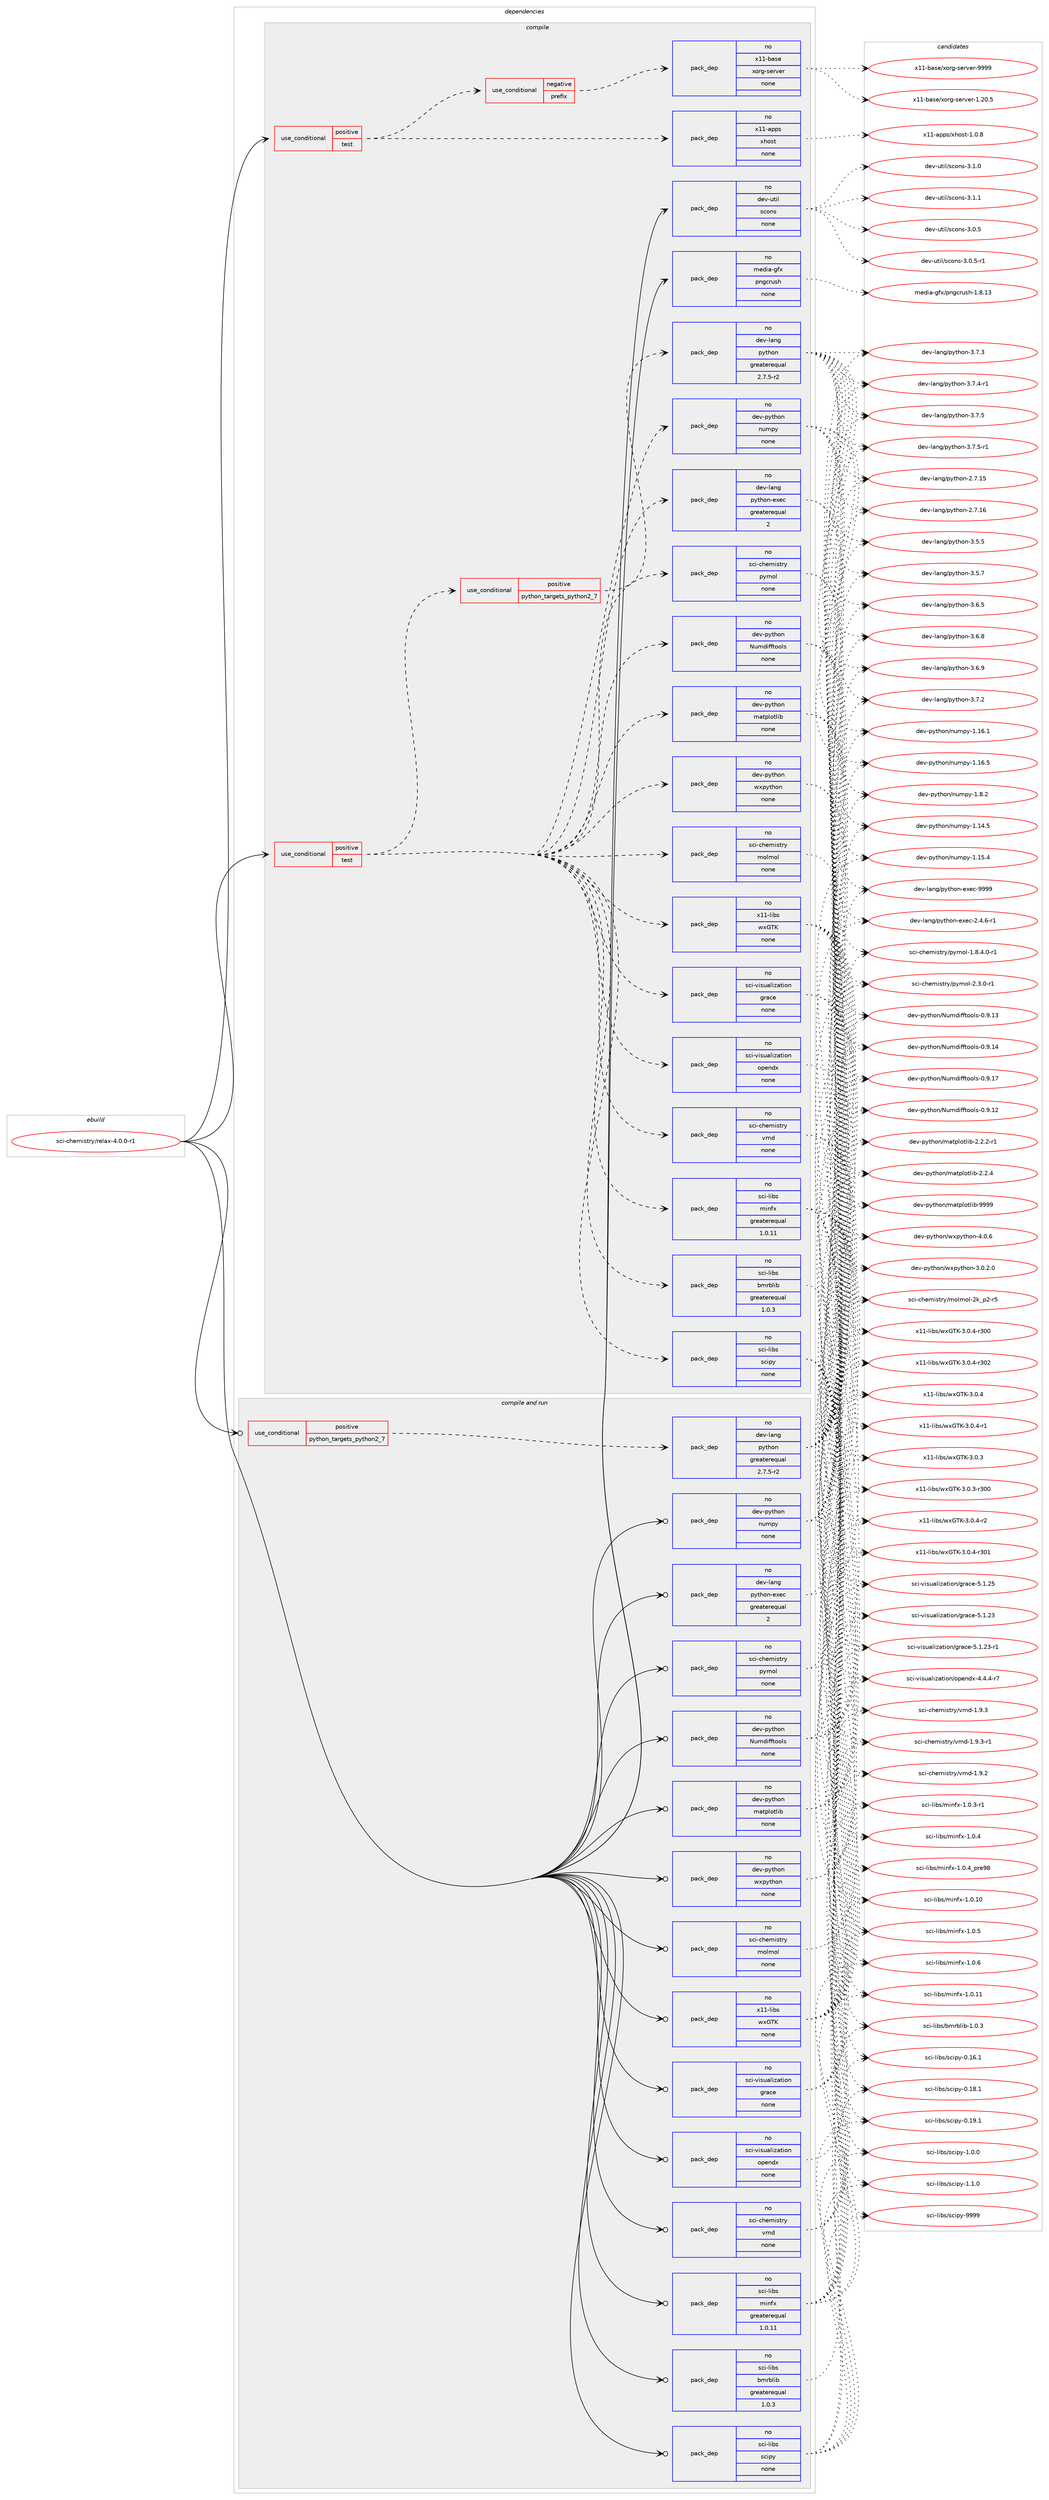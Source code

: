 digraph prolog {

# *************
# Graph options
# *************

newrank=true;
concentrate=true;
compound=true;
graph [rankdir=LR,fontname=Helvetica,fontsize=10,ranksep=1.5];#, ranksep=2.5, nodesep=0.2];
edge  [arrowhead=vee];
node  [fontname=Helvetica,fontsize=10];

# **********
# The ebuild
# **********

subgraph cluster_leftcol {
color=gray;
rank=same;
label=<<i>ebuild</i>>;
id [label="sci-chemistry/relax-4.0.0-r1", color=red, width=4, href="../sci-chemistry/relax-4.0.0-r1.svg"];
}

# ****************
# The dependencies
# ****************

subgraph cluster_midcol {
color=gray;
label=<<i>dependencies</i>>;
subgraph cluster_compile {
fillcolor="#eeeeee";
style=filled;
label=<<i>compile</i>>;
subgraph cond207064 {
dependency852153 [label=<<TABLE BORDER="0" CELLBORDER="1" CELLSPACING="0" CELLPADDING="4"><TR><TD ROWSPAN="3" CELLPADDING="10">use_conditional</TD></TR><TR><TD>positive</TD></TR><TR><TD>test</TD></TR></TABLE>>, shape=none, color=red];
subgraph cond207065 {
dependency852154 [label=<<TABLE BORDER="0" CELLBORDER="1" CELLSPACING="0" CELLPADDING="4"><TR><TD ROWSPAN="3" CELLPADDING="10">use_conditional</TD></TR><TR><TD>negative</TD></TR><TR><TD>prefix</TD></TR></TABLE>>, shape=none, color=red];
subgraph pack630045 {
dependency852155 [label=<<TABLE BORDER="0" CELLBORDER="1" CELLSPACING="0" CELLPADDING="4" WIDTH="220"><TR><TD ROWSPAN="6" CELLPADDING="30">pack_dep</TD></TR><TR><TD WIDTH="110">no</TD></TR><TR><TD>x11-base</TD></TR><TR><TD>xorg-server</TD></TR><TR><TD>none</TD></TR><TR><TD></TD></TR></TABLE>>, shape=none, color=blue];
}
dependency852154:e -> dependency852155:w [weight=20,style="dashed",arrowhead="vee"];
}
dependency852153:e -> dependency852154:w [weight=20,style="dashed",arrowhead="vee"];
subgraph pack630046 {
dependency852156 [label=<<TABLE BORDER="0" CELLBORDER="1" CELLSPACING="0" CELLPADDING="4" WIDTH="220"><TR><TD ROWSPAN="6" CELLPADDING="30">pack_dep</TD></TR><TR><TD WIDTH="110">no</TD></TR><TR><TD>x11-apps</TD></TR><TR><TD>xhost</TD></TR><TR><TD>none</TD></TR><TR><TD></TD></TR></TABLE>>, shape=none, color=blue];
}
dependency852153:e -> dependency852156:w [weight=20,style="dashed",arrowhead="vee"];
}
id:e -> dependency852153:w [weight=20,style="solid",arrowhead="vee"];
subgraph cond207066 {
dependency852157 [label=<<TABLE BORDER="0" CELLBORDER="1" CELLSPACING="0" CELLPADDING="4"><TR><TD ROWSPAN="3" CELLPADDING="10">use_conditional</TD></TR><TR><TD>positive</TD></TR><TR><TD>test</TD></TR></TABLE>>, shape=none, color=red];
subgraph cond207067 {
dependency852158 [label=<<TABLE BORDER="0" CELLBORDER="1" CELLSPACING="0" CELLPADDING="4"><TR><TD ROWSPAN="3" CELLPADDING="10">use_conditional</TD></TR><TR><TD>positive</TD></TR><TR><TD>python_targets_python2_7</TD></TR></TABLE>>, shape=none, color=red];
subgraph pack630047 {
dependency852159 [label=<<TABLE BORDER="0" CELLBORDER="1" CELLSPACING="0" CELLPADDING="4" WIDTH="220"><TR><TD ROWSPAN="6" CELLPADDING="30">pack_dep</TD></TR><TR><TD WIDTH="110">no</TD></TR><TR><TD>dev-lang</TD></TR><TR><TD>python</TD></TR><TR><TD>greaterequal</TD></TR><TR><TD>2.7.5-r2</TD></TR></TABLE>>, shape=none, color=blue];
}
dependency852158:e -> dependency852159:w [weight=20,style="dashed",arrowhead="vee"];
}
dependency852157:e -> dependency852158:w [weight=20,style="dashed",arrowhead="vee"];
subgraph pack630048 {
dependency852160 [label=<<TABLE BORDER="0" CELLBORDER="1" CELLSPACING="0" CELLPADDING="4" WIDTH="220"><TR><TD ROWSPAN="6" CELLPADDING="30">pack_dep</TD></TR><TR><TD WIDTH="110">no</TD></TR><TR><TD>dev-lang</TD></TR><TR><TD>python-exec</TD></TR><TR><TD>greaterequal</TD></TR><TR><TD>2</TD></TR></TABLE>>, shape=none, color=blue];
}
dependency852157:e -> dependency852160:w [weight=20,style="dashed",arrowhead="vee"];
subgraph pack630049 {
dependency852161 [label=<<TABLE BORDER="0" CELLBORDER="1" CELLSPACING="0" CELLPADDING="4" WIDTH="220"><TR><TD ROWSPAN="6" CELLPADDING="30">pack_dep</TD></TR><TR><TD WIDTH="110">no</TD></TR><TR><TD>dev-python</TD></TR><TR><TD>Numdifftools</TD></TR><TR><TD>none</TD></TR><TR><TD></TD></TR></TABLE>>, shape=none, color=blue];
}
dependency852157:e -> dependency852161:w [weight=20,style="dashed",arrowhead="vee"];
subgraph pack630050 {
dependency852162 [label=<<TABLE BORDER="0" CELLBORDER="1" CELLSPACING="0" CELLPADDING="4" WIDTH="220"><TR><TD ROWSPAN="6" CELLPADDING="30">pack_dep</TD></TR><TR><TD WIDTH="110">no</TD></TR><TR><TD>dev-python</TD></TR><TR><TD>matplotlib</TD></TR><TR><TD>none</TD></TR><TR><TD></TD></TR></TABLE>>, shape=none, color=blue];
}
dependency852157:e -> dependency852162:w [weight=20,style="dashed",arrowhead="vee"];
subgraph pack630051 {
dependency852163 [label=<<TABLE BORDER="0" CELLBORDER="1" CELLSPACING="0" CELLPADDING="4" WIDTH="220"><TR><TD ROWSPAN="6" CELLPADDING="30">pack_dep</TD></TR><TR><TD WIDTH="110">no</TD></TR><TR><TD>dev-python</TD></TR><TR><TD>numpy</TD></TR><TR><TD>none</TD></TR><TR><TD></TD></TR></TABLE>>, shape=none, color=blue];
}
dependency852157:e -> dependency852163:w [weight=20,style="dashed",arrowhead="vee"];
subgraph pack630052 {
dependency852164 [label=<<TABLE BORDER="0" CELLBORDER="1" CELLSPACING="0" CELLPADDING="4" WIDTH="220"><TR><TD ROWSPAN="6" CELLPADDING="30">pack_dep</TD></TR><TR><TD WIDTH="110">no</TD></TR><TR><TD>dev-python</TD></TR><TR><TD>wxpython</TD></TR><TR><TD>none</TD></TR><TR><TD></TD></TR></TABLE>>, shape=none, color=blue];
}
dependency852157:e -> dependency852164:w [weight=20,style="dashed",arrowhead="vee"];
subgraph pack630053 {
dependency852165 [label=<<TABLE BORDER="0" CELLBORDER="1" CELLSPACING="0" CELLPADDING="4" WIDTH="220"><TR><TD ROWSPAN="6" CELLPADDING="30">pack_dep</TD></TR><TR><TD WIDTH="110">no</TD></TR><TR><TD>sci-chemistry</TD></TR><TR><TD>molmol</TD></TR><TR><TD>none</TD></TR><TR><TD></TD></TR></TABLE>>, shape=none, color=blue];
}
dependency852157:e -> dependency852165:w [weight=20,style="dashed",arrowhead="vee"];
subgraph pack630054 {
dependency852166 [label=<<TABLE BORDER="0" CELLBORDER="1" CELLSPACING="0" CELLPADDING="4" WIDTH="220"><TR><TD ROWSPAN="6" CELLPADDING="30">pack_dep</TD></TR><TR><TD WIDTH="110">no</TD></TR><TR><TD>sci-chemistry</TD></TR><TR><TD>pymol</TD></TR><TR><TD>none</TD></TR><TR><TD></TD></TR></TABLE>>, shape=none, color=blue];
}
dependency852157:e -> dependency852166:w [weight=20,style="dashed",arrowhead="vee"];
subgraph pack630055 {
dependency852167 [label=<<TABLE BORDER="0" CELLBORDER="1" CELLSPACING="0" CELLPADDING="4" WIDTH="220"><TR><TD ROWSPAN="6" CELLPADDING="30">pack_dep</TD></TR><TR><TD WIDTH="110">no</TD></TR><TR><TD>sci-chemistry</TD></TR><TR><TD>vmd</TD></TR><TR><TD>none</TD></TR><TR><TD></TD></TR></TABLE>>, shape=none, color=blue];
}
dependency852157:e -> dependency852167:w [weight=20,style="dashed",arrowhead="vee"];
subgraph pack630056 {
dependency852168 [label=<<TABLE BORDER="0" CELLBORDER="1" CELLSPACING="0" CELLPADDING="4" WIDTH="220"><TR><TD ROWSPAN="6" CELLPADDING="30">pack_dep</TD></TR><TR><TD WIDTH="110">no</TD></TR><TR><TD>sci-libs</TD></TR><TR><TD>bmrblib</TD></TR><TR><TD>greaterequal</TD></TR><TR><TD>1.0.3</TD></TR></TABLE>>, shape=none, color=blue];
}
dependency852157:e -> dependency852168:w [weight=20,style="dashed",arrowhead="vee"];
subgraph pack630057 {
dependency852169 [label=<<TABLE BORDER="0" CELLBORDER="1" CELLSPACING="0" CELLPADDING="4" WIDTH="220"><TR><TD ROWSPAN="6" CELLPADDING="30">pack_dep</TD></TR><TR><TD WIDTH="110">no</TD></TR><TR><TD>sci-libs</TD></TR><TR><TD>minfx</TD></TR><TR><TD>greaterequal</TD></TR><TR><TD>1.0.11</TD></TR></TABLE>>, shape=none, color=blue];
}
dependency852157:e -> dependency852169:w [weight=20,style="dashed",arrowhead="vee"];
subgraph pack630058 {
dependency852170 [label=<<TABLE BORDER="0" CELLBORDER="1" CELLSPACING="0" CELLPADDING="4" WIDTH="220"><TR><TD ROWSPAN="6" CELLPADDING="30">pack_dep</TD></TR><TR><TD WIDTH="110">no</TD></TR><TR><TD>sci-libs</TD></TR><TR><TD>scipy</TD></TR><TR><TD>none</TD></TR><TR><TD></TD></TR></TABLE>>, shape=none, color=blue];
}
dependency852157:e -> dependency852170:w [weight=20,style="dashed",arrowhead="vee"];
subgraph pack630059 {
dependency852171 [label=<<TABLE BORDER="0" CELLBORDER="1" CELLSPACING="0" CELLPADDING="4" WIDTH="220"><TR><TD ROWSPAN="6" CELLPADDING="30">pack_dep</TD></TR><TR><TD WIDTH="110">no</TD></TR><TR><TD>sci-visualization</TD></TR><TR><TD>grace</TD></TR><TR><TD>none</TD></TR><TR><TD></TD></TR></TABLE>>, shape=none, color=blue];
}
dependency852157:e -> dependency852171:w [weight=20,style="dashed",arrowhead="vee"];
subgraph pack630060 {
dependency852172 [label=<<TABLE BORDER="0" CELLBORDER="1" CELLSPACING="0" CELLPADDING="4" WIDTH="220"><TR><TD ROWSPAN="6" CELLPADDING="30">pack_dep</TD></TR><TR><TD WIDTH="110">no</TD></TR><TR><TD>sci-visualization</TD></TR><TR><TD>opendx</TD></TR><TR><TD>none</TD></TR><TR><TD></TD></TR></TABLE>>, shape=none, color=blue];
}
dependency852157:e -> dependency852172:w [weight=20,style="dashed",arrowhead="vee"];
subgraph pack630061 {
dependency852173 [label=<<TABLE BORDER="0" CELLBORDER="1" CELLSPACING="0" CELLPADDING="4" WIDTH="220"><TR><TD ROWSPAN="6" CELLPADDING="30">pack_dep</TD></TR><TR><TD WIDTH="110">no</TD></TR><TR><TD>x11-libs</TD></TR><TR><TD>wxGTK</TD></TR><TR><TD>none</TD></TR><TR><TD></TD></TR></TABLE>>, shape=none, color=blue];
}
dependency852157:e -> dependency852173:w [weight=20,style="dashed",arrowhead="vee"];
}
id:e -> dependency852157:w [weight=20,style="solid",arrowhead="vee"];
subgraph pack630062 {
dependency852174 [label=<<TABLE BORDER="0" CELLBORDER="1" CELLSPACING="0" CELLPADDING="4" WIDTH="220"><TR><TD ROWSPAN="6" CELLPADDING="30">pack_dep</TD></TR><TR><TD WIDTH="110">no</TD></TR><TR><TD>dev-util</TD></TR><TR><TD>scons</TD></TR><TR><TD>none</TD></TR><TR><TD></TD></TR></TABLE>>, shape=none, color=blue];
}
id:e -> dependency852174:w [weight=20,style="solid",arrowhead="vee"];
subgraph pack630063 {
dependency852175 [label=<<TABLE BORDER="0" CELLBORDER="1" CELLSPACING="0" CELLPADDING="4" WIDTH="220"><TR><TD ROWSPAN="6" CELLPADDING="30">pack_dep</TD></TR><TR><TD WIDTH="110">no</TD></TR><TR><TD>media-gfx</TD></TR><TR><TD>pngcrush</TD></TR><TR><TD>none</TD></TR><TR><TD></TD></TR></TABLE>>, shape=none, color=blue];
}
id:e -> dependency852175:w [weight=20,style="solid",arrowhead="vee"];
}
subgraph cluster_compileandrun {
fillcolor="#eeeeee";
style=filled;
label=<<i>compile and run</i>>;
subgraph cond207068 {
dependency852176 [label=<<TABLE BORDER="0" CELLBORDER="1" CELLSPACING="0" CELLPADDING="4"><TR><TD ROWSPAN="3" CELLPADDING="10">use_conditional</TD></TR><TR><TD>positive</TD></TR><TR><TD>python_targets_python2_7</TD></TR></TABLE>>, shape=none, color=red];
subgraph pack630064 {
dependency852177 [label=<<TABLE BORDER="0" CELLBORDER="1" CELLSPACING="0" CELLPADDING="4" WIDTH="220"><TR><TD ROWSPAN="6" CELLPADDING="30">pack_dep</TD></TR><TR><TD WIDTH="110">no</TD></TR><TR><TD>dev-lang</TD></TR><TR><TD>python</TD></TR><TR><TD>greaterequal</TD></TR><TR><TD>2.7.5-r2</TD></TR></TABLE>>, shape=none, color=blue];
}
dependency852176:e -> dependency852177:w [weight=20,style="dashed",arrowhead="vee"];
}
id:e -> dependency852176:w [weight=20,style="solid",arrowhead="odotvee"];
subgraph pack630065 {
dependency852178 [label=<<TABLE BORDER="0" CELLBORDER="1" CELLSPACING="0" CELLPADDING="4" WIDTH="220"><TR><TD ROWSPAN="6" CELLPADDING="30">pack_dep</TD></TR><TR><TD WIDTH="110">no</TD></TR><TR><TD>dev-lang</TD></TR><TR><TD>python-exec</TD></TR><TR><TD>greaterequal</TD></TR><TR><TD>2</TD></TR></TABLE>>, shape=none, color=blue];
}
id:e -> dependency852178:w [weight=20,style="solid",arrowhead="odotvee"];
subgraph pack630066 {
dependency852179 [label=<<TABLE BORDER="0" CELLBORDER="1" CELLSPACING="0" CELLPADDING="4" WIDTH="220"><TR><TD ROWSPAN="6" CELLPADDING="30">pack_dep</TD></TR><TR><TD WIDTH="110">no</TD></TR><TR><TD>dev-python</TD></TR><TR><TD>Numdifftools</TD></TR><TR><TD>none</TD></TR><TR><TD></TD></TR></TABLE>>, shape=none, color=blue];
}
id:e -> dependency852179:w [weight=20,style="solid",arrowhead="odotvee"];
subgraph pack630067 {
dependency852180 [label=<<TABLE BORDER="0" CELLBORDER="1" CELLSPACING="0" CELLPADDING="4" WIDTH="220"><TR><TD ROWSPAN="6" CELLPADDING="30">pack_dep</TD></TR><TR><TD WIDTH="110">no</TD></TR><TR><TD>dev-python</TD></TR><TR><TD>matplotlib</TD></TR><TR><TD>none</TD></TR><TR><TD></TD></TR></TABLE>>, shape=none, color=blue];
}
id:e -> dependency852180:w [weight=20,style="solid",arrowhead="odotvee"];
subgraph pack630068 {
dependency852181 [label=<<TABLE BORDER="0" CELLBORDER="1" CELLSPACING="0" CELLPADDING="4" WIDTH="220"><TR><TD ROWSPAN="6" CELLPADDING="30">pack_dep</TD></TR><TR><TD WIDTH="110">no</TD></TR><TR><TD>dev-python</TD></TR><TR><TD>numpy</TD></TR><TR><TD>none</TD></TR><TR><TD></TD></TR></TABLE>>, shape=none, color=blue];
}
id:e -> dependency852181:w [weight=20,style="solid",arrowhead="odotvee"];
subgraph pack630069 {
dependency852182 [label=<<TABLE BORDER="0" CELLBORDER="1" CELLSPACING="0" CELLPADDING="4" WIDTH="220"><TR><TD ROWSPAN="6" CELLPADDING="30">pack_dep</TD></TR><TR><TD WIDTH="110">no</TD></TR><TR><TD>dev-python</TD></TR><TR><TD>wxpython</TD></TR><TR><TD>none</TD></TR><TR><TD></TD></TR></TABLE>>, shape=none, color=blue];
}
id:e -> dependency852182:w [weight=20,style="solid",arrowhead="odotvee"];
subgraph pack630070 {
dependency852183 [label=<<TABLE BORDER="0" CELLBORDER="1" CELLSPACING="0" CELLPADDING="4" WIDTH="220"><TR><TD ROWSPAN="6" CELLPADDING="30">pack_dep</TD></TR><TR><TD WIDTH="110">no</TD></TR><TR><TD>sci-chemistry</TD></TR><TR><TD>molmol</TD></TR><TR><TD>none</TD></TR><TR><TD></TD></TR></TABLE>>, shape=none, color=blue];
}
id:e -> dependency852183:w [weight=20,style="solid",arrowhead="odotvee"];
subgraph pack630071 {
dependency852184 [label=<<TABLE BORDER="0" CELLBORDER="1" CELLSPACING="0" CELLPADDING="4" WIDTH="220"><TR><TD ROWSPAN="6" CELLPADDING="30">pack_dep</TD></TR><TR><TD WIDTH="110">no</TD></TR><TR><TD>sci-chemistry</TD></TR><TR><TD>pymol</TD></TR><TR><TD>none</TD></TR><TR><TD></TD></TR></TABLE>>, shape=none, color=blue];
}
id:e -> dependency852184:w [weight=20,style="solid",arrowhead="odotvee"];
subgraph pack630072 {
dependency852185 [label=<<TABLE BORDER="0" CELLBORDER="1" CELLSPACING="0" CELLPADDING="4" WIDTH="220"><TR><TD ROWSPAN="6" CELLPADDING="30">pack_dep</TD></TR><TR><TD WIDTH="110">no</TD></TR><TR><TD>sci-chemistry</TD></TR><TR><TD>vmd</TD></TR><TR><TD>none</TD></TR><TR><TD></TD></TR></TABLE>>, shape=none, color=blue];
}
id:e -> dependency852185:w [weight=20,style="solid",arrowhead="odotvee"];
subgraph pack630073 {
dependency852186 [label=<<TABLE BORDER="0" CELLBORDER="1" CELLSPACING="0" CELLPADDING="4" WIDTH="220"><TR><TD ROWSPAN="6" CELLPADDING="30">pack_dep</TD></TR><TR><TD WIDTH="110">no</TD></TR><TR><TD>sci-libs</TD></TR><TR><TD>bmrblib</TD></TR><TR><TD>greaterequal</TD></TR><TR><TD>1.0.3</TD></TR></TABLE>>, shape=none, color=blue];
}
id:e -> dependency852186:w [weight=20,style="solid",arrowhead="odotvee"];
subgraph pack630074 {
dependency852187 [label=<<TABLE BORDER="0" CELLBORDER="1" CELLSPACING="0" CELLPADDING="4" WIDTH="220"><TR><TD ROWSPAN="6" CELLPADDING="30">pack_dep</TD></TR><TR><TD WIDTH="110">no</TD></TR><TR><TD>sci-libs</TD></TR><TR><TD>minfx</TD></TR><TR><TD>greaterequal</TD></TR><TR><TD>1.0.11</TD></TR></TABLE>>, shape=none, color=blue];
}
id:e -> dependency852187:w [weight=20,style="solid",arrowhead="odotvee"];
subgraph pack630075 {
dependency852188 [label=<<TABLE BORDER="0" CELLBORDER="1" CELLSPACING="0" CELLPADDING="4" WIDTH="220"><TR><TD ROWSPAN="6" CELLPADDING="30">pack_dep</TD></TR><TR><TD WIDTH="110">no</TD></TR><TR><TD>sci-libs</TD></TR><TR><TD>scipy</TD></TR><TR><TD>none</TD></TR><TR><TD></TD></TR></TABLE>>, shape=none, color=blue];
}
id:e -> dependency852188:w [weight=20,style="solid",arrowhead="odotvee"];
subgraph pack630076 {
dependency852189 [label=<<TABLE BORDER="0" CELLBORDER="1" CELLSPACING="0" CELLPADDING="4" WIDTH="220"><TR><TD ROWSPAN="6" CELLPADDING="30">pack_dep</TD></TR><TR><TD WIDTH="110">no</TD></TR><TR><TD>sci-visualization</TD></TR><TR><TD>grace</TD></TR><TR><TD>none</TD></TR><TR><TD></TD></TR></TABLE>>, shape=none, color=blue];
}
id:e -> dependency852189:w [weight=20,style="solid",arrowhead="odotvee"];
subgraph pack630077 {
dependency852190 [label=<<TABLE BORDER="0" CELLBORDER="1" CELLSPACING="0" CELLPADDING="4" WIDTH="220"><TR><TD ROWSPAN="6" CELLPADDING="30">pack_dep</TD></TR><TR><TD WIDTH="110">no</TD></TR><TR><TD>sci-visualization</TD></TR><TR><TD>opendx</TD></TR><TR><TD>none</TD></TR><TR><TD></TD></TR></TABLE>>, shape=none, color=blue];
}
id:e -> dependency852190:w [weight=20,style="solid",arrowhead="odotvee"];
subgraph pack630078 {
dependency852191 [label=<<TABLE BORDER="0" CELLBORDER="1" CELLSPACING="0" CELLPADDING="4" WIDTH="220"><TR><TD ROWSPAN="6" CELLPADDING="30">pack_dep</TD></TR><TR><TD WIDTH="110">no</TD></TR><TR><TD>x11-libs</TD></TR><TR><TD>wxGTK</TD></TR><TR><TD>none</TD></TR><TR><TD></TD></TR></TABLE>>, shape=none, color=blue];
}
id:e -> dependency852191:w [weight=20,style="solid",arrowhead="odotvee"];
}
subgraph cluster_run {
fillcolor="#eeeeee";
style=filled;
label=<<i>run</i>>;
}
}

# **************
# The candidates
# **************

subgraph cluster_choices {
rank=same;
color=gray;
label=<<i>candidates</i>>;

subgraph choice630045 {
color=black;
nodesep=1;
choice1204949459897115101471201111141034511510111411810111445494650484653 [label="x11-base/xorg-server-1.20.5", color=red, width=4,href="../x11-base/xorg-server-1.20.5.svg"];
choice120494945989711510147120111114103451151011141181011144557575757 [label="x11-base/xorg-server-9999", color=red, width=4,href="../x11-base/xorg-server-9999.svg"];
dependency852155:e -> choice1204949459897115101471201111141034511510111411810111445494650484653:w [style=dotted,weight="100"];
dependency852155:e -> choice120494945989711510147120111114103451151011141181011144557575757:w [style=dotted,weight="100"];
}
subgraph choice630046 {
color=black;
nodesep=1;
choice1204949459711211211547120104111115116454946484656 [label="x11-apps/xhost-1.0.8", color=red, width=4,href="../x11-apps/xhost-1.0.8.svg"];
dependency852156:e -> choice1204949459711211211547120104111115116454946484656:w [style=dotted,weight="100"];
}
subgraph choice630047 {
color=black;
nodesep=1;
choice10010111845108971101034711212111610411111045504655464953 [label="dev-lang/python-2.7.15", color=red, width=4,href="../dev-lang/python-2.7.15.svg"];
choice10010111845108971101034711212111610411111045504655464954 [label="dev-lang/python-2.7.16", color=red, width=4,href="../dev-lang/python-2.7.16.svg"];
choice100101118451089711010347112121116104111110455146534653 [label="dev-lang/python-3.5.5", color=red, width=4,href="../dev-lang/python-3.5.5.svg"];
choice100101118451089711010347112121116104111110455146534655 [label="dev-lang/python-3.5.7", color=red, width=4,href="../dev-lang/python-3.5.7.svg"];
choice100101118451089711010347112121116104111110455146544653 [label="dev-lang/python-3.6.5", color=red, width=4,href="../dev-lang/python-3.6.5.svg"];
choice100101118451089711010347112121116104111110455146544656 [label="dev-lang/python-3.6.8", color=red, width=4,href="../dev-lang/python-3.6.8.svg"];
choice100101118451089711010347112121116104111110455146544657 [label="dev-lang/python-3.6.9", color=red, width=4,href="../dev-lang/python-3.6.9.svg"];
choice100101118451089711010347112121116104111110455146554650 [label="dev-lang/python-3.7.2", color=red, width=4,href="../dev-lang/python-3.7.2.svg"];
choice100101118451089711010347112121116104111110455146554651 [label="dev-lang/python-3.7.3", color=red, width=4,href="../dev-lang/python-3.7.3.svg"];
choice1001011184510897110103471121211161041111104551465546524511449 [label="dev-lang/python-3.7.4-r1", color=red, width=4,href="../dev-lang/python-3.7.4-r1.svg"];
choice100101118451089711010347112121116104111110455146554653 [label="dev-lang/python-3.7.5", color=red, width=4,href="../dev-lang/python-3.7.5.svg"];
choice1001011184510897110103471121211161041111104551465546534511449 [label="dev-lang/python-3.7.5-r1", color=red, width=4,href="../dev-lang/python-3.7.5-r1.svg"];
dependency852159:e -> choice10010111845108971101034711212111610411111045504655464953:w [style=dotted,weight="100"];
dependency852159:e -> choice10010111845108971101034711212111610411111045504655464954:w [style=dotted,weight="100"];
dependency852159:e -> choice100101118451089711010347112121116104111110455146534653:w [style=dotted,weight="100"];
dependency852159:e -> choice100101118451089711010347112121116104111110455146534655:w [style=dotted,weight="100"];
dependency852159:e -> choice100101118451089711010347112121116104111110455146544653:w [style=dotted,weight="100"];
dependency852159:e -> choice100101118451089711010347112121116104111110455146544656:w [style=dotted,weight="100"];
dependency852159:e -> choice100101118451089711010347112121116104111110455146544657:w [style=dotted,weight="100"];
dependency852159:e -> choice100101118451089711010347112121116104111110455146554650:w [style=dotted,weight="100"];
dependency852159:e -> choice100101118451089711010347112121116104111110455146554651:w [style=dotted,weight="100"];
dependency852159:e -> choice1001011184510897110103471121211161041111104551465546524511449:w [style=dotted,weight="100"];
dependency852159:e -> choice100101118451089711010347112121116104111110455146554653:w [style=dotted,weight="100"];
dependency852159:e -> choice1001011184510897110103471121211161041111104551465546534511449:w [style=dotted,weight="100"];
}
subgraph choice630048 {
color=black;
nodesep=1;
choice10010111845108971101034711212111610411111045101120101994550465246544511449 [label="dev-lang/python-exec-2.4.6-r1", color=red, width=4,href="../dev-lang/python-exec-2.4.6-r1.svg"];
choice10010111845108971101034711212111610411111045101120101994557575757 [label="dev-lang/python-exec-9999", color=red, width=4,href="../dev-lang/python-exec-9999.svg"];
dependency852160:e -> choice10010111845108971101034711212111610411111045101120101994550465246544511449:w [style=dotted,weight="100"];
dependency852160:e -> choice10010111845108971101034711212111610411111045101120101994557575757:w [style=dotted,weight="100"];
}
subgraph choice630049 {
color=black;
nodesep=1;
choice10010111845112121116104111110477811710910010510210211611111110811545484657464950 [label="dev-python/Numdifftools-0.9.12", color=red, width=4,href="../dev-python/Numdifftools-0.9.12.svg"];
choice10010111845112121116104111110477811710910010510210211611111110811545484657464951 [label="dev-python/Numdifftools-0.9.13", color=red, width=4,href="../dev-python/Numdifftools-0.9.13.svg"];
choice10010111845112121116104111110477811710910010510210211611111110811545484657464952 [label="dev-python/Numdifftools-0.9.14", color=red, width=4,href="../dev-python/Numdifftools-0.9.14.svg"];
choice10010111845112121116104111110477811710910010510210211611111110811545484657464955 [label="dev-python/Numdifftools-0.9.17", color=red, width=4,href="../dev-python/Numdifftools-0.9.17.svg"];
dependency852161:e -> choice10010111845112121116104111110477811710910010510210211611111110811545484657464950:w [style=dotted,weight="100"];
dependency852161:e -> choice10010111845112121116104111110477811710910010510210211611111110811545484657464951:w [style=dotted,weight="100"];
dependency852161:e -> choice10010111845112121116104111110477811710910010510210211611111110811545484657464952:w [style=dotted,weight="100"];
dependency852161:e -> choice10010111845112121116104111110477811710910010510210211611111110811545484657464955:w [style=dotted,weight="100"];
}
subgraph choice630050 {
color=black;
nodesep=1;
choice100101118451121211161041111104710997116112108111116108105984550465046504511449 [label="dev-python/matplotlib-2.2.2-r1", color=red, width=4,href="../dev-python/matplotlib-2.2.2-r1.svg"];
choice10010111845112121116104111110471099711611210811111610810598455046504652 [label="dev-python/matplotlib-2.2.4", color=red, width=4,href="../dev-python/matplotlib-2.2.4.svg"];
choice100101118451121211161041111104710997116112108111116108105984557575757 [label="dev-python/matplotlib-9999", color=red, width=4,href="../dev-python/matplotlib-9999.svg"];
dependency852162:e -> choice100101118451121211161041111104710997116112108111116108105984550465046504511449:w [style=dotted,weight="100"];
dependency852162:e -> choice10010111845112121116104111110471099711611210811111610810598455046504652:w [style=dotted,weight="100"];
dependency852162:e -> choice100101118451121211161041111104710997116112108111116108105984557575757:w [style=dotted,weight="100"];
}
subgraph choice630051 {
color=black;
nodesep=1;
choice100101118451121211161041111104711011710911212145494649524653 [label="dev-python/numpy-1.14.5", color=red, width=4,href="../dev-python/numpy-1.14.5.svg"];
choice100101118451121211161041111104711011710911212145494649534652 [label="dev-python/numpy-1.15.4", color=red, width=4,href="../dev-python/numpy-1.15.4.svg"];
choice100101118451121211161041111104711011710911212145494649544649 [label="dev-python/numpy-1.16.1", color=red, width=4,href="../dev-python/numpy-1.16.1.svg"];
choice100101118451121211161041111104711011710911212145494649544653 [label="dev-python/numpy-1.16.5", color=red, width=4,href="../dev-python/numpy-1.16.5.svg"];
choice1001011184511212111610411111047110117109112121454946564650 [label="dev-python/numpy-1.8.2", color=red, width=4,href="../dev-python/numpy-1.8.2.svg"];
dependency852163:e -> choice100101118451121211161041111104711011710911212145494649524653:w [style=dotted,weight="100"];
dependency852163:e -> choice100101118451121211161041111104711011710911212145494649534652:w [style=dotted,weight="100"];
dependency852163:e -> choice100101118451121211161041111104711011710911212145494649544649:w [style=dotted,weight="100"];
dependency852163:e -> choice100101118451121211161041111104711011710911212145494649544653:w [style=dotted,weight="100"];
dependency852163:e -> choice1001011184511212111610411111047110117109112121454946564650:w [style=dotted,weight="100"];
}
subgraph choice630052 {
color=black;
nodesep=1;
choice10010111845112121116104111110471191201121211161041111104551464846504648 [label="dev-python/wxpython-3.0.2.0", color=red, width=4,href="../dev-python/wxpython-3.0.2.0.svg"];
choice1001011184511212111610411111047119120112121116104111110455246484654 [label="dev-python/wxpython-4.0.6", color=red, width=4,href="../dev-python/wxpython-4.0.6.svg"];
dependency852164:e -> choice10010111845112121116104111110471191201121211161041111104551464846504648:w [style=dotted,weight="100"];
dependency852164:e -> choice1001011184511212111610411111047119120112121116104111110455246484654:w [style=dotted,weight="100"];
}
subgraph choice630053 {
color=black;
nodesep=1;
choice11599105459910410110910511511611412147109111108109111108455010795112504511453 [label="sci-chemistry/molmol-2k_p2-r5", color=red, width=4,href="../sci-chemistry/molmol-2k_p2-r5.svg"];
dependency852165:e -> choice11599105459910410110910511511611412147109111108109111108455010795112504511453:w [style=dotted,weight="100"];
}
subgraph choice630054 {
color=black;
nodesep=1;
choice1159910545991041011091051151161141214711212110911110845494656465246484511449 [label="sci-chemistry/pymol-1.8.4.0-r1", color=red, width=4,href="../sci-chemistry/pymol-1.8.4.0-r1.svg"];
choice115991054599104101109105115116114121471121211091111084550465146484511449 [label="sci-chemistry/pymol-2.3.0-r1", color=red, width=4,href="../sci-chemistry/pymol-2.3.0-r1.svg"];
dependency852166:e -> choice1159910545991041011091051151161141214711212110911110845494656465246484511449:w [style=dotted,weight="100"];
dependency852166:e -> choice115991054599104101109105115116114121471121211091111084550465146484511449:w [style=dotted,weight="100"];
}
subgraph choice630055 {
color=black;
nodesep=1;
choice11599105459910410110910511511611412147118109100454946574650 [label="sci-chemistry/vmd-1.9.2", color=red, width=4,href="../sci-chemistry/vmd-1.9.2.svg"];
choice11599105459910410110910511511611412147118109100454946574651 [label="sci-chemistry/vmd-1.9.3", color=red, width=4,href="../sci-chemistry/vmd-1.9.3.svg"];
choice115991054599104101109105115116114121471181091004549465746514511449 [label="sci-chemistry/vmd-1.9.3-r1", color=red, width=4,href="../sci-chemistry/vmd-1.9.3-r1.svg"];
dependency852167:e -> choice11599105459910410110910511511611412147118109100454946574650:w [style=dotted,weight="100"];
dependency852167:e -> choice11599105459910410110910511511611412147118109100454946574651:w [style=dotted,weight="100"];
dependency852167:e -> choice115991054599104101109105115116114121471181091004549465746514511449:w [style=dotted,weight="100"];
}
subgraph choice630056 {
color=black;
nodesep=1;
choice11599105451081059811547981091149810810598454946484651 [label="sci-libs/bmrblib-1.0.3", color=red, width=4,href="../sci-libs/bmrblib-1.0.3.svg"];
dependency852168:e -> choice11599105451081059811547981091149810810598454946484651:w [style=dotted,weight="100"];
}
subgraph choice630057 {
color=black;
nodesep=1;
choice1159910545108105981154710910511010212045494648464948 [label="sci-libs/minfx-1.0.10", color=red, width=4,href="../sci-libs/minfx-1.0.10.svg"];
choice1159910545108105981154710910511010212045494648464949 [label="sci-libs/minfx-1.0.11", color=red, width=4,href="../sci-libs/minfx-1.0.11.svg"];
choice115991054510810598115471091051101021204549464846514511449 [label="sci-libs/minfx-1.0.3-r1", color=red, width=4,href="../sci-libs/minfx-1.0.3-r1.svg"];
choice11599105451081059811547109105110102120454946484652 [label="sci-libs/minfx-1.0.4", color=red, width=4,href="../sci-libs/minfx-1.0.4.svg"];
choice11599105451081059811547109105110102120454946484652951121141015756 [label="sci-libs/minfx-1.0.4_pre98", color=red, width=4,href="../sci-libs/minfx-1.0.4_pre98.svg"];
choice11599105451081059811547109105110102120454946484653 [label="sci-libs/minfx-1.0.5", color=red, width=4,href="../sci-libs/minfx-1.0.5.svg"];
choice11599105451081059811547109105110102120454946484654 [label="sci-libs/minfx-1.0.6", color=red, width=4,href="../sci-libs/minfx-1.0.6.svg"];
dependency852169:e -> choice1159910545108105981154710910511010212045494648464948:w [style=dotted,weight="100"];
dependency852169:e -> choice1159910545108105981154710910511010212045494648464949:w [style=dotted,weight="100"];
dependency852169:e -> choice115991054510810598115471091051101021204549464846514511449:w [style=dotted,weight="100"];
dependency852169:e -> choice11599105451081059811547109105110102120454946484652:w [style=dotted,weight="100"];
dependency852169:e -> choice11599105451081059811547109105110102120454946484652951121141015756:w [style=dotted,weight="100"];
dependency852169:e -> choice11599105451081059811547109105110102120454946484653:w [style=dotted,weight="100"];
dependency852169:e -> choice11599105451081059811547109105110102120454946484654:w [style=dotted,weight="100"];
}
subgraph choice630058 {
color=black;
nodesep=1;
choice115991054510810598115471159910511212145484649544649 [label="sci-libs/scipy-0.16.1", color=red, width=4,href="../sci-libs/scipy-0.16.1.svg"];
choice115991054510810598115471159910511212145484649564649 [label="sci-libs/scipy-0.18.1", color=red, width=4,href="../sci-libs/scipy-0.18.1.svg"];
choice115991054510810598115471159910511212145484649574649 [label="sci-libs/scipy-0.19.1", color=red, width=4,href="../sci-libs/scipy-0.19.1.svg"];
choice1159910545108105981154711599105112121454946484648 [label="sci-libs/scipy-1.0.0", color=red, width=4,href="../sci-libs/scipy-1.0.0.svg"];
choice1159910545108105981154711599105112121454946494648 [label="sci-libs/scipy-1.1.0", color=red, width=4,href="../sci-libs/scipy-1.1.0.svg"];
choice11599105451081059811547115991051121214557575757 [label="sci-libs/scipy-9999", color=red, width=4,href="../sci-libs/scipy-9999.svg"];
dependency852170:e -> choice115991054510810598115471159910511212145484649544649:w [style=dotted,weight="100"];
dependency852170:e -> choice115991054510810598115471159910511212145484649564649:w [style=dotted,weight="100"];
dependency852170:e -> choice115991054510810598115471159910511212145484649574649:w [style=dotted,weight="100"];
dependency852170:e -> choice1159910545108105981154711599105112121454946484648:w [style=dotted,weight="100"];
dependency852170:e -> choice1159910545108105981154711599105112121454946494648:w [style=dotted,weight="100"];
dependency852170:e -> choice11599105451081059811547115991051121214557575757:w [style=dotted,weight="100"];
}
subgraph choice630059 {
color=black;
nodesep=1;
choice1159910545118105115117971081051229711610511111047103114979910145534649465051 [label="sci-visualization/grace-5.1.23", color=red, width=4,href="../sci-visualization/grace-5.1.23.svg"];
choice11599105451181051151179710810512297116105111110471031149799101455346494650514511449 [label="sci-visualization/grace-5.1.23-r1", color=red, width=4,href="../sci-visualization/grace-5.1.23-r1.svg"];
choice1159910545118105115117971081051229711610511111047103114979910145534649465053 [label="sci-visualization/grace-5.1.25", color=red, width=4,href="../sci-visualization/grace-5.1.25.svg"];
dependency852171:e -> choice1159910545118105115117971081051229711610511111047103114979910145534649465051:w [style=dotted,weight="100"];
dependency852171:e -> choice11599105451181051151179710810512297116105111110471031149799101455346494650514511449:w [style=dotted,weight="100"];
dependency852171:e -> choice1159910545118105115117971081051229711610511111047103114979910145534649465053:w [style=dotted,weight="100"];
}
subgraph choice630060 {
color=black;
nodesep=1;
choice11599105451181051151179710810512297116105111110471111121011101001204552465246524511455 [label="sci-visualization/opendx-4.4.4-r7", color=red, width=4,href="../sci-visualization/opendx-4.4.4-r7.svg"];
dependency852172:e -> choice11599105451181051151179710810512297116105111110471111121011101001204552465246524511455:w [style=dotted,weight="100"];
}
subgraph choice630061 {
color=black;
nodesep=1;
choice1204949451081059811547119120718475455146484651 [label="x11-libs/wxGTK-3.0.3", color=red, width=4,href="../x11-libs/wxGTK-3.0.3.svg"];
choice120494945108105981154711912071847545514648465145114514848 [label="x11-libs/wxGTK-3.0.3-r300", color=red, width=4,href="../x11-libs/wxGTK-3.0.3-r300.svg"];
choice1204949451081059811547119120718475455146484652 [label="x11-libs/wxGTK-3.0.4", color=red, width=4,href="../x11-libs/wxGTK-3.0.4.svg"];
choice12049494510810598115471191207184754551464846524511449 [label="x11-libs/wxGTK-3.0.4-r1", color=red, width=4,href="../x11-libs/wxGTK-3.0.4-r1.svg"];
choice12049494510810598115471191207184754551464846524511450 [label="x11-libs/wxGTK-3.0.4-r2", color=red, width=4,href="../x11-libs/wxGTK-3.0.4-r2.svg"];
choice120494945108105981154711912071847545514648465245114514848 [label="x11-libs/wxGTK-3.0.4-r300", color=red, width=4,href="../x11-libs/wxGTK-3.0.4-r300.svg"];
choice120494945108105981154711912071847545514648465245114514849 [label="x11-libs/wxGTK-3.0.4-r301", color=red, width=4,href="../x11-libs/wxGTK-3.0.4-r301.svg"];
choice120494945108105981154711912071847545514648465245114514850 [label="x11-libs/wxGTK-3.0.4-r302", color=red, width=4,href="../x11-libs/wxGTK-3.0.4-r302.svg"];
dependency852173:e -> choice1204949451081059811547119120718475455146484651:w [style=dotted,weight="100"];
dependency852173:e -> choice120494945108105981154711912071847545514648465145114514848:w [style=dotted,weight="100"];
dependency852173:e -> choice1204949451081059811547119120718475455146484652:w [style=dotted,weight="100"];
dependency852173:e -> choice12049494510810598115471191207184754551464846524511449:w [style=dotted,weight="100"];
dependency852173:e -> choice12049494510810598115471191207184754551464846524511450:w [style=dotted,weight="100"];
dependency852173:e -> choice120494945108105981154711912071847545514648465245114514848:w [style=dotted,weight="100"];
dependency852173:e -> choice120494945108105981154711912071847545514648465245114514849:w [style=dotted,weight="100"];
dependency852173:e -> choice120494945108105981154711912071847545514648465245114514850:w [style=dotted,weight="100"];
}
subgraph choice630062 {
color=black;
nodesep=1;
choice100101118451171161051084711599111110115455146484653 [label="dev-util/scons-3.0.5", color=red, width=4,href="../dev-util/scons-3.0.5.svg"];
choice1001011184511711610510847115991111101154551464846534511449 [label="dev-util/scons-3.0.5-r1", color=red, width=4,href="../dev-util/scons-3.0.5-r1.svg"];
choice100101118451171161051084711599111110115455146494648 [label="dev-util/scons-3.1.0", color=red, width=4,href="../dev-util/scons-3.1.0.svg"];
choice100101118451171161051084711599111110115455146494649 [label="dev-util/scons-3.1.1", color=red, width=4,href="../dev-util/scons-3.1.1.svg"];
dependency852174:e -> choice100101118451171161051084711599111110115455146484653:w [style=dotted,weight="100"];
dependency852174:e -> choice1001011184511711610510847115991111101154551464846534511449:w [style=dotted,weight="100"];
dependency852174:e -> choice100101118451171161051084711599111110115455146494648:w [style=dotted,weight="100"];
dependency852174:e -> choice100101118451171161051084711599111110115455146494649:w [style=dotted,weight="100"];
}
subgraph choice630063 {
color=black;
nodesep=1;
choice1091011001059745103102120471121101039911411711510445494656464951 [label="media-gfx/pngcrush-1.8.13", color=red, width=4,href="../media-gfx/pngcrush-1.8.13.svg"];
dependency852175:e -> choice1091011001059745103102120471121101039911411711510445494656464951:w [style=dotted,weight="100"];
}
subgraph choice630064 {
color=black;
nodesep=1;
choice10010111845108971101034711212111610411111045504655464953 [label="dev-lang/python-2.7.15", color=red, width=4,href="../dev-lang/python-2.7.15.svg"];
choice10010111845108971101034711212111610411111045504655464954 [label="dev-lang/python-2.7.16", color=red, width=4,href="../dev-lang/python-2.7.16.svg"];
choice100101118451089711010347112121116104111110455146534653 [label="dev-lang/python-3.5.5", color=red, width=4,href="../dev-lang/python-3.5.5.svg"];
choice100101118451089711010347112121116104111110455146534655 [label="dev-lang/python-3.5.7", color=red, width=4,href="../dev-lang/python-3.5.7.svg"];
choice100101118451089711010347112121116104111110455146544653 [label="dev-lang/python-3.6.5", color=red, width=4,href="../dev-lang/python-3.6.5.svg"];
choice100101118451089711010347112121116104111110455146544656 [label="dev-lang/python-3.6.8", color=red, width=4,href="../dev-lang/python-3.6.8.svg"];
choice100101118451089711010347112121116104111110455146544657 [label="dev-lang/python-3.6.9", color=red, width=4,href="../dev-lang/python-3.6.9.svg"];
choice100101118451089711010347112121116104111110455146554650 [label="dev-lang/python-3.7.2", color=red, width=4,href="../dev-lang/python-3.7.2.svg"];
choice100101118451089711010347112121116104111110455146554651 [label="dev-lang/python-3.7.3", color=red, width=4,href="../dev-lang/python-3.7.3.svg"];
choice1001011184510897110103471121211161041111104551465546524511449 [label="dev-lang/python-3.7.4-r1", color=red, width=4,href="../dev-lang/python-3.7.4-r1.svg"];
choice100101118451089711010347112121116104111110455146554653 [label="dev-lang/python-3.7.5", color=red, width=4,href="../dev-lang/python-3.7.5.svg"];
choice1001011184510897110103471121211161041111104551465546534511449 [label="dev-lang/python-3.7.5-r1", color=red, width=4,href="../dev-lang/python-3.7.5-r1.svg"];
dependency852177:e -> choice10010111845108971101034711212111610411111045504655464953:w [style=dotted,weight="100"];
dependency852177:e -> choice10010111845108971101034711212111610411111045504655464954:w [style=dotted,weight="100"];
dependency852177:e -> choice100101118451089711010347112121116104111110455146534653:w [style=dotted,weight="100"];
dependency852177:e -> choice100101118451089711010347112121116104111110455146534655:w [style=dotted,weight="100"];
dependency852177:e -> choice100101118451089711010347112121116104111110455146544653:w [style=dotted,weight="100"];
dependency852177:e -> choice100101118451089711010347112121116104111110455146544656:w [style=dotted,weight="100"];
dependency852177:e -> choice100101118451089711010347112121116104111110455146544657:w [style=dotted,weight="100"];
dependency852177:e -> choice100101118451089711010347112121116104111110455146554650:w [style=dotted,weight="100"];
dependency852177:e -> choice100101118451089711010347112121116104111110455146554651:w [style=dotted,weight="100"];
dependency852177:e -> choice1001011184510897110103471121211161041111104551465546524511449:w [style=dotted,weight="100"];
dependency852177:e -> choice100101118451089711010347112121116104111110455146554653:w [style=dotted,weight="100"];
dependency852177:e -> choice1001011184510897110103471121211161041111104551465546534511449:w [style=dotted,weight="100"];
}
subgraph choice630065 {
color=black;
nodesep=1;
choice10010111845108971101034711212111610411111045101120101994550465246544511449 [label="dev-lang/python-exec-2.4.6-r1", color=red, width=4,href="../dev-lang/python-exec-2.4.6-r1.svg"];
choice10010111845108971101034711212111610411111045101120101994557575757 [label="dev-lang/python-exec-9999", color=red, width=4,href="../dev-lang/python-exec-9999.svg"];
dependency852178:e -> choice10010111845108971101034711212111610411111045101120101994550465246544511449:w [style=dotted,weight="100"];
dependency852178:e -> choice10010111845108971101034711212111610411111045101120101994557575757:w [style=dotted,weight="100"];
}
subgraph choice630066 {
color=black;
nodesep=1;
choice10010111845112121116104111110477811710910010510210211611111110811545484657464950 [label="dev-python/Numdifftools-0.9.12", color=red, width=4,href="../dev-python/Numdifftools-0.9.12.svg"];
choice10010111845112121116104111110477811710910010510210211611111110811545484657464951 [label="dev-python/Numdifftools-0.9.13", color=red, width=4,href="../dev-python/Numdifftools-0.9.13.svg"];
choice10010111845112121116104111110477811710910010510210211611111110811545484657464952 [label="dev-python/Numdifftools-0.9.14", color=red, width=4,href="../dev-python/Numdifftools-0.9.14.svg"];
choice10010111845112121116104111110477811710910010510210211611111110811545484657464955 [label="dev-python/Numdifftools-0.9.17", color=red, width=4,href="../dev-python/Numdifftools-0.9.17.svg"];
dependency852179:e -> choice10010111845112121116104111110477811710910010510210211611111110811545484657464950:w [style=dotted,weight="100"];
dependency852179:e -> choice10010111845112121116104111110477811710910010510210211611111110811545484657464951:w [style=dotted,weight="100"];
dependency852179:e -> choice10010111845112121116104111110477811710910010510210211611111110811545484657464952:w [style=dotted,weight="100"];
dependency852179:e -> choice10010111845112121116104111110477811710910010510210211611111110811545484657464955:w [style=dotted,weight="100"];
}
subgraph choice630067 {
color=black;
nodesep=1;
choice100101118451121211161041111104710997116112108111116108105984550465046504511449 [label="dev-python/matplotlib-2.2.2-r1", color=red, width=4,href="../dev-python/matplotlib-2.2.2-r1.svg"];
choice10010111845112121116104111110471099711611210811111610810598455046504652 [label="dev-python/matplotlib-2.2.4", color=red, width=4,href="../dev-python/matplotlib-2.2.4.svg"];
choice100101118451121211161041111104710997116112108111116108105984557575757 [label="dev-python/matplotlib-9999", color=red, width=4,href="../dev-python/matplotlib-9999.svg"];
dependency852180:e -> choice100101118451121211161041111104710997116112108111116108105984550465046504511449:w [style=dotted,weight="100"];
dependency852180:e -> choice10010111845112121116104111110471099711611210811111610810598455046504652:w [style=dotted,weight="100"];
dependency852180:e -> choice100101118451121211161041111104710997116112108111116108105984557575757:w [style=dotted,weight="100"];
}
subgraph choice630068 {
color=black;
nodesep=1;
choice100101118451121211161041111104711011710911212145494649524653 [label="dev-python/numpy-1.14.5", color=red, width=4,href="../dev-python/numpy-1.14.5.svg"];
choice100101118451121211161041111104711011710911212145494649534652 [label="dev-python/numpy-1.15.4", color=red, width=4,href="../dev-python/numpy-1.15.4.svg"];
choice100101118451121211161041111104711011710911212145494649544649 [label="dev-python/numpy-1.16.1", color=red, width=4,href="../dev-python/numpy-1.16.1.svg"];
choice100101118451121211161041111104711011710911212145494649544653 [label="dev-python/numpy-1.16.5", color=red, width=4,href="../dev-python/numpy-1.16.5.svg"];
choice1001011184511212111610411111047110117109112121454946564650 [label="dev-python/numpy-1.8.2", color=red, width=4,href="../dev-python/numpy-1.8.2.svg"];
dependency852181:e -> choice100101118451121211161041111104711011710911212145494649524653:w [style=dotted,weight="100"];
dependency852181:e -> choice100101118451121211161041111104711011710911212145494649534652:w [style=dotted,weight="100"];
dependency852181:e -> choice100101118451121211161041111104711011710911212145494649544649:w [style=dotted,weight="100"];
dependency852181:e -> choice100101118451121211161041111104711011710911212145494649544653:w [style=dotted,weight="100"];
dependency852181:e -> choice1001011184511212111610411111047110117109112121454946564650:w [style=dotted,weight="100"];
}
subgraph choice630069 {
color=black;
nodesep=1;
choice10010111845112121116104111110471191201121211161041111104551464846504648 [label="dev-python/wxpython-3.0.2.0", color=red, width=4,href="../dev-python/wxpython-3.0.2.0.svg"];
choice1001011184511212111610411111047119120112121116104111110455246484654 [label="dev-python/wxpython-4.0.6", color=red, width=4,href="../dev-python/wxpython-4.0.6.svg"];
dependency852182:e -> choice10010111845112121116104111110471191201121211161041111104551464846504648:w [style=dotted,weight="100"];
dependency852182:e -> choice1001011184511212111610411111047119120112121116104111110455246484654:w [style=dotted,weight="100"];
}
subgraph choice630070 {
color=black;
nodesep=1;
choice11599105459910410110910511511611412147109111108109111108455010795112504511453 [label="sci-chemistry/molmol-2k_p2-r5", color=red, width=4,href="../sci-chemistry/molmol-2k_p2-r5.svg"];
dependency852183:e -> choice11599105459910410110910511511611412147109111108109111108455010795112504511453:w [style=dotted,weight="100"];
}
subgraph choice630071 {
color=black;
nodesep=1;
choice1159910545991041011091051151161141214711212110911110845494656465246484511449 [label="sci-chemistry/pymol-1.8.4.0-r1", color=red, width=4,href="../sci-chemistry/pymol-1.8.4.0-r1.svg"];
choice115991054599104101109105115116114121471121211091111084550465146484511449 [label="sci-chemistry/pymol-2.3.0-r1", color=red, width=4,href="../sci-chemistry/pymol-2.3.0-r1.svg"];
dependency852184:e -> choice1159910545991041011091051151161141214711212110911110845494656465246484511449:w [style=dotted,weight="100"];
dependency852184:e -> choice115991054599104101109105115116114121471121211091111084550465146484511449:w [style=dotted,weight="100"];
}
subgraph choice630072 {
color=black;
nodesep=1;
choice11599105459910410110910511511611412147118109100454946574650 [label="sci-chemistry/vmd-1.9.2", color=red, width=4,href="../sci-chemistry/vmd-1.9.2.svg"];
choice11599105459910410110910511511611412147118109100454946574651 [label="sci-chemistry/vmd-1.9.3", color=red, width=4,href="../sci-chemistry/vmd-1.9.3.svg"];
choice115991054599104101109105115116114121471181091004549465746514511449 [label="sci-chemistry/vmd-1.9.3-r1", color=red, width=4,href="../sci-chemistry/vmd-1.9.3-r1.svg"];
dependency852185:e -> choice11599105459910410110910511511611412147118109100454946574650:w [style=dotted,weight="100"];
dependency852185:e -> choice11599105459910410110910511511611412147118109100454946574651:w [style=dotted,weight="100"];
dependency852185:e -> choice115991054599104101109105115116114121471181091004549465746514511449:w [style=dotted,weight="100"];
}
subgraph choice630073 {
color=black;
nodesep=1;
choice11599105451081059811547981091149810810598454946484651 [label="sci-libs/bmrblib-1.0.3", color=red, width=4,href="../sci-libs/bmrblib-1.0.3.svg"];
dependency852186:e -> choice11599105451081059811547981091149810810598454946484651:w [style=dotted,weight="100"];
}
subgraph choice630074 {
color=black;
nodesep=1;
choice1159910545108105981154710910511010212045494648464948 [label="sci-libs/minfx-1.0.10", color=red, width=4,href="../sci-libs/minfx-1.0.10.svg"];
choice1159910545108105981154710910511010212045494648464949 [label="sci-libs/minfx-1.0.11", color=red, width=4,href="../sci-libs/minfx-1.0.11.svg"];
choice115991054510810598115471091051101021204549464846514511449 [label="sci-libs/minfx-1.0.3-r1", color=red, width=4,href="../sci-libs/minfx-1.0.3-r1.svg"];
choice11599105451081059811547109105110102120454946484652 [label="sci-libs/minfx-1.0.4", color=red, width=4,href="../sci-libs/minfx-1.0.4.svg"];
choice11599105451081059811547109105110102120454946484652951121141015756 [label="sci-libs/minfx-1.0.4_pre98", color=red, width=4,href="../sci-libs/minfx-1.0.4_pre98.svg"];
choice11599105451081059811547109105110102120454946484653 [label="sci-libs/minfx-1.0.5", color=red, width=4,href="../sci-libs/minfx-1.0.5.svg"];
choice11599105451081059811547109105110102120454946484654 [label="sci-libs/minfx-1.0.6", color=red, width=4,href="../sci-libs/minfx-1.0.6.svg"];
dependency852187:e -> choice1159910545108105981154710910511010212045494648464948:w [style=dotted,weight="100"];
dependency852187:e -> choice1159910545108105981154710910511010212045494648464949:w [style=dotted,weight="100"];
dependency852187:e -> choice115991054510810598115471091051101021204549464846514511449:w [style=dotted,weight="100"];
dependency852187:e -> choice11599105451081059811547109105110102120454946484652:w [style=dotted,weight="100"];
dependency852187:e -> choice11599105451081059811547109105110102120454946484652951121141015756:w [style=dotted,weight="100"];
dependency852187:e -> choice11599105451081059811547109105110102120454946484653:w [style=dotted,weight="100"];
dependency852187:e -> choice11599105451081059811547109105110102120454946484654:w [style=dotted,weight="100"];
}
subgraph choice630075 {
color=black;
nodesep=1;
choice115991054510810598115471159910511212145484649544649 [label="sci-libs/scipy-0.16.1", color=red, width=4,href="../sci-libs/scipy-0.16.1.svg"];
choice115991054510810598115471159910511212145484649564649 [label="sci-libs/scipy-0.18.1", color=red, width=4,href="../sci-libs/scipy-0.18.1.svg"];
choice115991054510810598115471159910511212145484649574649 [label="sci-libs/scipy-0.19.1", color=red, width=4,href="../sci-libs/scipy-0.19.1.svg"];
choice1159910545108105981154711599105112121454946484648 [label="sci-libs/scipy-1.0.0", color=red, width=4,href="../sci-libs/scipy-1.0.0.svg"];
choice1159910545108105981154711599105112121454946494648 [label="sci-libs/scipy-1.1.0", color=red, width=4,href="../sci-libs/scipy-1.1.0.svg"];
choice11599105451081059811547115991051121214557575757 [label="sci-libs/scipy-9999", color=red, width=4,href="../sci-libs/scipy-9999.svg"];
dependency852188:e -> choice115991054510810598115471159910511212145484649544649:w [style=dotted,weight="100"];
dependency852188:e -> choice115991054510810598115471159910511212145484649564649:w [style=dotted,weight="100"];
dependency852188:e -> choice115991054510810598115471159910511212145484649574649:w [style=dotted,weight="100"];
dependency852188:e -> choice1159910545108105981154711599105112121454946484648:w [style=dotted,weight="100"];
dependency852188:e -> choice1159910545108105981154711599105112121454946494648:w [style=dotted,weight="100"];
dependency852188:e -> choice11599105451081059811547115991051121214557575757:w [style=dotted,weight="100"];
}
subgraph choice630076 {
color=black;
nodesep=1;
choice1159910545118105115117971081051229711610511111047103114979910145534649465051 [label="sci-visualization/grace-5.1.23", color=red, width=4,href="../sci-visualization/grace-5.1.23.svg"];
choice11599105451181051151179710810512297116105111110471031149799101455346494650514511449 [label="sci-visualization/grace-5.1.23-r1", color=red, width=4,href="../sci-visualization/grace-5.1.23-r1.svg"];
choice1159910545118105115117971081051229711610511111047103114979910145534649465053 [label="sci-visualization/grace-5.1.25", color=red, width=4,href="../sci-visualization/grace-5.1.25.svg"];
dependency852189:e -> choice1159910545118105115117971081051229711610511111047103114979910145534649465051:w [style=dotted,weight="100"];
dependency852189:e -> choice11599105451181051151179710810512297116105111110471031149799101455346494650514511449:w [style=dotted,weight="100"];
dependency852189:e -> choice1159910545118105115117971081051229711610511111047103114979910145534649465053:w [style=dotted,weight="100"];
}
subgraph choice630077 {
color=black;
nodesep=1;
choice11599105451181051151179710810512297116105111110471111121011101001204552465246524511455 [label="sci-visualization/opendx-4.4.4-r7", color=red, width=4,href="../sci-visualization/opendx-4.4.4-r7.svg"];
dependency852190:e -> choice11599105451181051151179710810512297116105111110471111121011101001204552465246524511455:w [style=dotted,weight="100"];
}
subgraph choice630078 {
color=black;
nodesep=1;
choice1204949451081059811547119120718475455146484651 [label="x11-libs/wxGTK-3.0.3", color=red, width=4,href="../x11-libs/wxGTK-3.0.3.svg"];
choice120494945108105981154711912071847545514648465145114514848 [label="x11-libs/wxGTK-3.0.3-r300", color=red, width=4,href="../x11-libs/wxGTK-3.0.3-r300.svg"];
choice1204949451081059811547119120718475455146484652 [label="x11-libs/wxGTK-3.0.4", color=red, width=4,href="../x11-libs/wxGTK-3.0.4.svg"];
choice12049494510810598115471191207184754551464846524511449 [label="x11-libs/wxGTK-3.0.4-r1", color=red, width=4,href="../x11-libs/wxGTK-3.0.4-r1.svg"];
choice12049494510810598115471191207184754551464846524511450 [label="x11-libs/wxGTK-3.0.4-r2", color=red, width=4,href="../x11-libs/wxGTK-3.0.4-r2.svg"];
choice120494945108105981154711912071847545514648465245114514848 [label="x11-libs/wxGTK-3.0.4-r300", color=red, width=4,href="../x11-libs/wxGTK-3.0.4-r300.svg"];
choice120494945108105981154711912071847545514648465245114514849 [label="x11-libs/wxGTK-3.0.4-r301", color=red, width=4,href="../x11-libs/wxGTK-3.0.4-r301.svg"];
choice120494945108105981154711912071847545514648465245114514850 [label="x11-libs/wxGTK-3.0.4-r302", color=red, width=4,href="../x11-libs/wxGTK-3.0.4-r302.svg"];
dependency852191:e -> choice1204949451081059811547119120718475455146484651:w [style=dotted,weight="100"];
dependency852191:e -> choice120494945108105981154711912071847545514648465145114514848:w [style=dotted,weight="100"];
dependency852191:e -> choice1204949451081059811547119120718475455146484652:w [style=dotted,weight="100"];
dependency852191:e -> choice12049494510810598115471191207184754551464846524511449:w [style=dotted,weight="100"];
dependency852191:e -> choice12049494510810598115471191207184754551464846524511450:w [style=dotted,weight="100"];
dependency852191:e -> choice120494945108105981154711912071847545514648465245114514848:w [style=dotted,weight="100"];
dependency852191:e -> choice120494945108105981154711912071847545514648465245114514849:w [style=dotted,weight="100"];
dependency852191:e -> choice120494945108105981154711912071847545514648465245114514850:w [style=dotted,weight="100"];
}
}

}

